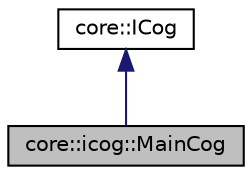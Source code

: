 digraph "core::icog::MainCog"
{
  edge [fontname="Helvetica",fontsize="10",labelfontname="Helvetica",labelfontsize="10"];
  node [fontname="Helvetica",fontsize="10",shape=record];
  Node1 [label="core::icog::MainCog",height=0.2,width=0.4,color="black", fillcolor="grey75", style="filled" fontcolor="black"];
  Node2 -> Node1 [dir="back",color="midnightblue",fontsize="10",style="solid",fontname="Helvetica"];
  Node2 [label="core::ICog",height=0.2,width=0.4,color="black", fillcolor="white", style="filled",URL="$classcore_1_1_i_cog.html"];
}
